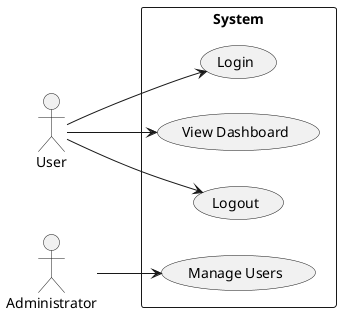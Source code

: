 @startuml

left to right direction

actor "User" as usr
actor "Administrator" as admin

rectangle System {
  usecase "Login" as UC1
  usecase "View Dashboard" as UC2
  usecase "Logout" as UC3
  usecase "Manage Users" as UC4
}

usr --> UC1
usr --> UC2
usr --> UC3
admin --> UC4

@enduml
